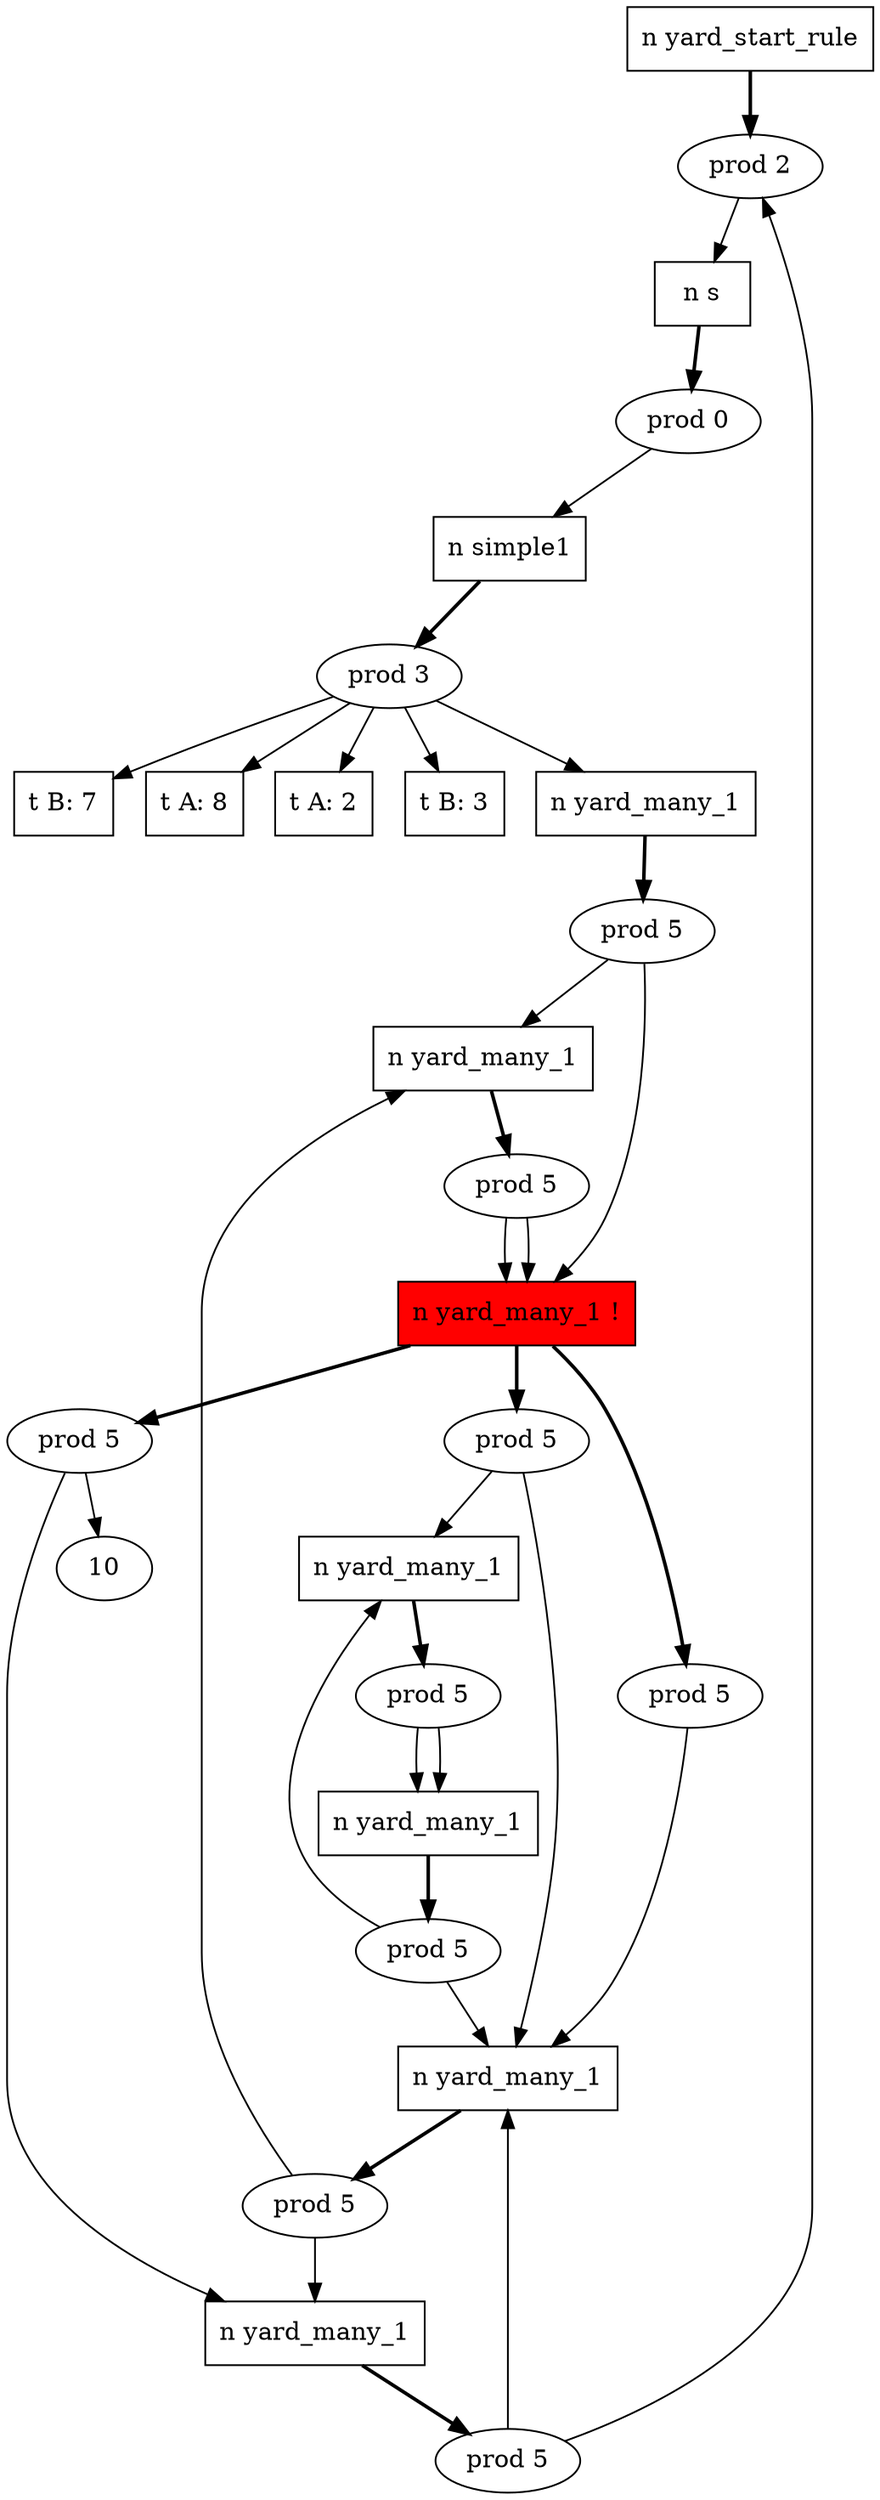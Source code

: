 digraph AST {
    9 [label="n yard_start_rule",shape=box]
    11 [label="prod 2"]
    9 -> 11 [style=bold,width=10]
    11 -> 8 []
    8 [label="n s",shape=box]
    12 [label="prod 0"]
    8 -> 12 [style=bold,width=10]
    12 -> 7 []
    7 [label="n simple1",shape=box]
    13 [label="prod 3"]
    7 -> 13 [style=bold,width=10]
    14 [label="t A: 2",shape=box]
    13 -> 14 []
    15 [label="t B: 3",shape=box]
    13 -> 15 []
    13 -> 6 []
    16 [label="t B: 7",shape=box]
    13 -> 16 []
    17 [label="t A: 8",shape=box]
    13 -> 17 []
    6 [label="n yard_many_1",shape=box]
    18 [label="prod 5"]
    6 -> 18 [style=bold,width=10]
    18 -> 0 []
    18 -> 5 []
    5 [label="n yard_many_1 !",style="filled",fillcolor=red,shape=box]
    19 [label="prod 5"]
    5 -> 19 [style=bold,width=10]
    19 -> 1 []
    20 [label="prod 5"]
    5 -> 20 [style=bold,width=10]
    20 -> 10 []
    20 -> 4 []
    21 [label="prod 5"]
    5 -> 21 [style=bold,width=10]
    21 -> 1 []
    21 -> 3 []
    4 [label="n yard_many_1",shape=box]
    22 [label="prod 5"]
    4 -> 22 [style=bold,width=10]
    22 -> 11 []
    22 -> 1 []
    3 [label="n yard_many_1",shape=box]
    23 [label="prod 5"]
    3 -> 23 [style=bold,width=10]
    23 -> 2 []
    23 -> 2 []
    2 [label="n yard_many_1",shape=box]
    24 [label="prod 5"]
    2 -> 24 [style=bold,width=10]
    24 -> 3 []
    24 -> 1 []
    1 [label="n yard_many_1",shape=box]
    25 [label="prod 5"]
    1 -> 25 [style=bold,width=10]
    25 -> 4 []
    25 -> 0 []
    0 [label="n yard_many_1",shape=box]
    26 [label="prod 5"]
    0 -> 26 [style=bold,width=10]
    26 -> 5 []
    26 -> 5 []
}
